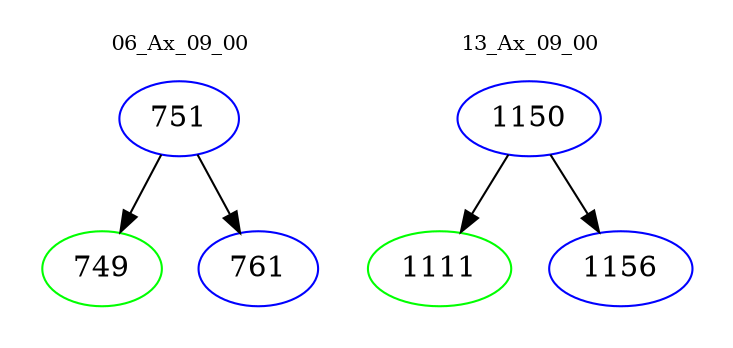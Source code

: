 digraph{
subgraph cluster_0 {
color = white
label = "06_Ax_09_00";
fontsize=10;
T0_751 [label="751", color="blue"]
T0_751 -> T0_749 [color="black"]
T0_749 [label="749", color="green"]
T0_751 -> T0_761 [color="black"]
T0_761 [label="761", color="blue"]
}
subgraph cluster_1 {
color = white
label = "13_Ax_09_00";
fontsize=10;
T1_1150 [label="1150", color="blue"]
T1_1150 -> T1_1111 [color="black"]
T1_1111 [label="1111", color="green"]
T1_1150 -> T1_1156 [color="black"]
T1_1156 [label="1156", color="blue"]
}
}
